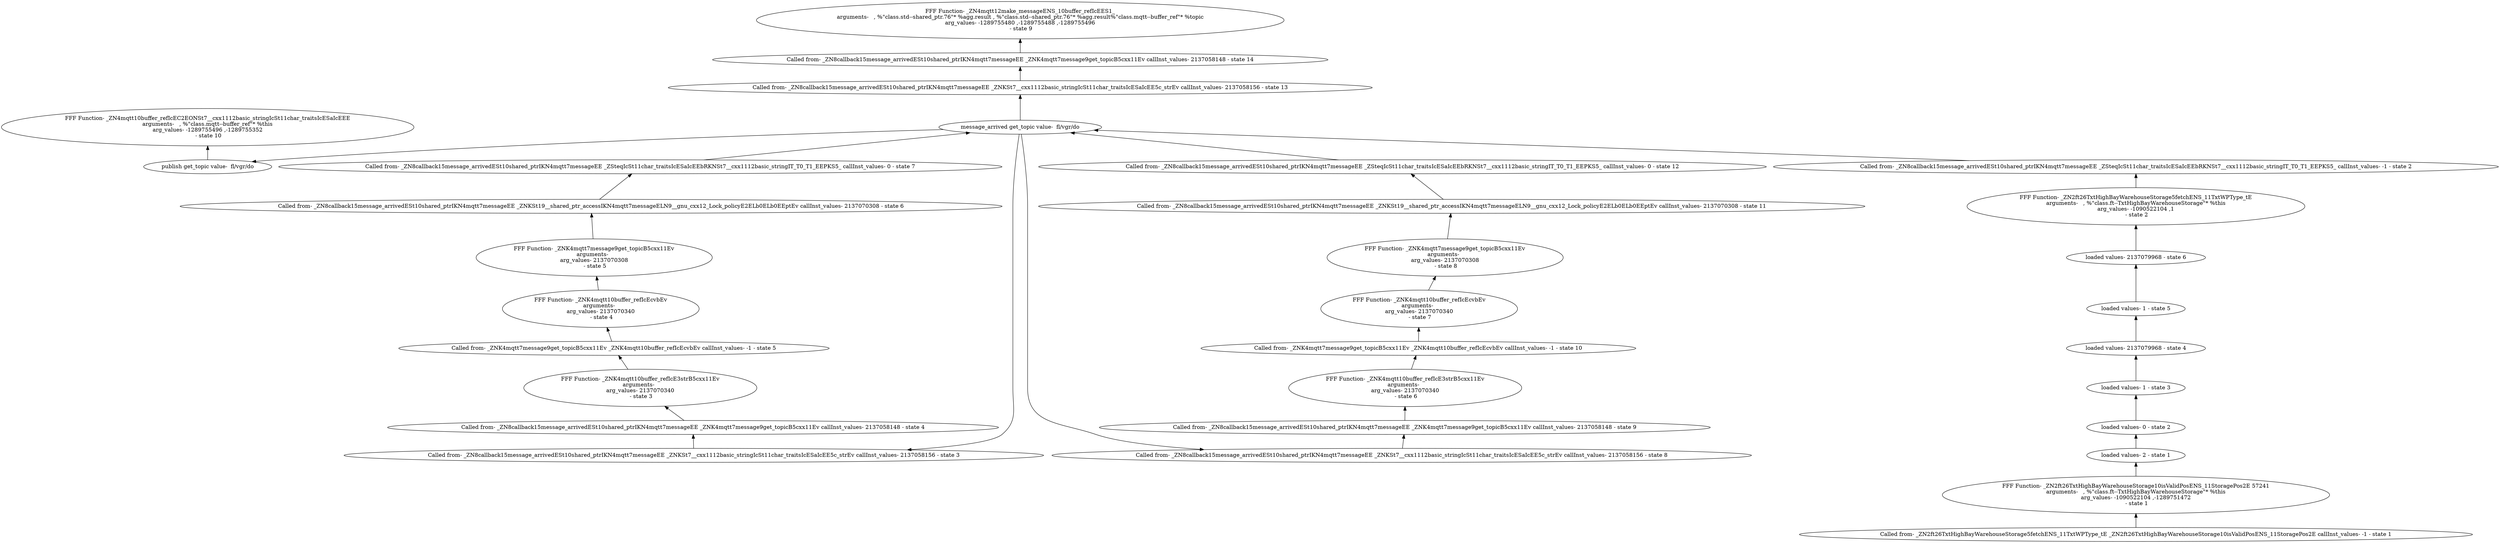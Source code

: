 digraph "graph-0" {
	"Called from- _ZN2ft26TxtHighBayWarehouseStorage5fetchENS_11TxtWPType_tE _ZN2ft26TxtHighBayWarehouseStorage10isValidPosENS_11StoragePos2E callInst_values- -1 - state 1"
	"FFF Function- _ZN2ft26TxtHighBayWarehouseStorage10isValidPosENS_11StoragePos2E 57241
arguments-   , %\"class.ft--TxtHighBayWarehouseStorage\"* %this
arg_values- -1090522104 ,-1289751472
 - state 1"
	"FFF Function- _ZN2ft26TxtHighBayWarehouseStorage10isValidPosENS_11StoragePos2E 57241
arguments-   , %\"class.ft--TxtHighBayWarehouseStorage\"* %this
arg_values- -1090522104 ,-1289751472
 - state 1" -> "Called from- _ZN2ft26TxtHighBayWarehouseStorage5fetchENS_11TxtWPType_tE _ZN2ft26TxtHighBayWarehouseStorage10isValidPosENS_11StoragePos2E callInst_values- -1 - state 1" [dir=back]
	"loaded values- 2 - state 1"
	"loaded values- 2 - state 1" -> "FFF Function- _ZN2ft26TxtHighBayWarehouseStorage10isValidPosENS_11StoragePos2E 57241
arguments-   , %\"class.ft--TxtHighBayWarehouseStorage\"* %this
arg_values- -1090522104 ,-1289751472
 - state 1" [dir=back]
	"loaded values- 0 - state 2"
	"loaded values- 0 - state 2" -> "loaded values- 2 - state 1" [dir=back]
	"loaded values- 1 - state 3"
	"loaded values- 1 - state 3" -> "loaded values- 0 - state 2" [dir=back]
	"loaded values- 2137079968 - state 4"
	"loaded values- 2137079968 - state 4" -> "loaded values- 1 - state 3" [dir=back]
	"loaded values- 1 - state 5"
	"loaded values- 1 - state 5" -> "loaded values- 2137079968 - state 4" [dir=back]
	"loaded values- 2137079968 - state 6"
	"loaded values- 2137079968 - state 6" -> "loaded values- 1 - state 5" [dir=back]
	"FFF Function- _ZN2ft26TxtHighBayWarehouseStorage5fetchENS_11TxtWPType_tE
arguments-   , %\"class.ft--TxtHighBayWarehouseStorage\"* %this
arg_values- -1090522104 ,1
 - state 2"
	"FFF Function- _ZN2ft26TxtHighBayWarehouseStorage5fetchENS_11TxtWPType_tE
arguments-   , %\"class.ft--TxtHighBayWarehouseStorage\"* %this
arg_values- -1090522104 ,1
 - state 2" -> "loaded values- 2137079968 - state 6" [dir=back]
	"Called from- _ZN8callback15message_arrivedESt10shared_ptrIKN4mqtt7messageEE _ZSteqIcSt11char_traitsIcESaIcEEbRKNSt7__cxx1112basic_stringIT_T0_T1_EEPKS5_ callInst_values- -1 - state 2"
	"Called from- _ZN8callback15message_arrivedESt10shared_ptrIKN4mqtt7messageEE _ZSteqIcSt11char_traitsIcESaIcEEbRKNSt7__cxx1112basic_stringIT_T0_T1_EEPKS5_ callInst_values- -1 - state 2" -> "FFF Function- _ZN2ft26TxtHighBayWarehouseStorage5fetchENS_11TxtWPType_tE
arguments-   , %\"class.ft--TxtHighBayWarehouseStorage\"* %this
arg_values- -1090522104 ,1
 - state 2" [dir=back]
	"message_arrived get_topic value-  fl/vgr/do"
	"message_arrived get_topic value-  fl/vgr/do" -> "Called from- _ZN8callback15message_arrivedESt10shared_ptrIKN4mqtt7messageEE _ZSteqIcSt11char_traitsIcESaIcEEbRKNSt7__cxx1112basic_stringIT_T0_T1_EEPKS5_ callInst_values- -1 - state 2" [dir=back]
	"Called from- _ZN8callback15message_arrivedESt10shared_ptrIKN4mqtt7messageEE _ZNKSt7__cxx1112basic_stringIcSt11char_traitsIcESaIcEE5c_strEv callInst_values- 2137058156 - state 3"
	"Called from- _ZN8callback15message_arrivedESt10shared_ptrIKN4mqtt7messageEE _ZNKSt7__cxx1112basic_stringIcSt11char_traitsIcESaIcEE5c_strEv callInst_values- 2137058156 - state 3" -> "message_arrived get_topic value-  fl/vgr/do" [dir=back]
	"Called from- _ZN8callback15message_arrivedESt10shared_ptrIKN4mqtt7messageEE _ZNK4mqtt7message9get_topicB5cxx11Ev callInst_values- 2137058148 - state 4"
	"Called from- _ZN8callback15message_arrivedESt10shared_ptrIKN4mqtt7messageEE _ZNK4mqtt7message9get_topicB5cxx11Ev callInst_values- 2137058148 - state 4" -> "Called from- _ZN8callback15message_arrivedESt10shared_ptrIKN4mqtt7messageEE _ZNKSt7__cxx1112basic_stringIcSt11char_traitsIcESaIcEE5c_strEv callInst_values- 2137058156 - state 3" [dir=back]
	"FFF Function- _ZNK4mqtt10buffer_refIcE3strB5cxx11Ev
arguments-  
arg_values- 2137070340
 - state 3"
	"FFF Function- _ZNK4mqtt10buffer_refIcE3strB5cxx11Ev
arguments-  
arg_values- 2137070340
 - state 3" -> "Called from- _ZN8callback15message_arrivedESt10shared_ptrIKN4mqtt7messageEE _ZNK4mqtt7message9get_topicB5cxx11Ev callInst_values- 2137058148 - state 4" [dir=back]
	"Called from- _ZNK4mqtt7message9get_topicB5cxx11Ev _ZNK4mqtt10buffer_refIcEcvbEv callInst_values- -1 - state 5"
	"Called from- _ZNK4mqtt7message9get_topicB5cxx11Ev _ZNK4mqtt10buffer_refIcEcvbEv callInst_values- -1 - state 5" -> "FFF Function- _ZNK4mqtt10buffer_refIcE3strB5cxx11Ev
arguments-  
arg_values- 2137070340
 - state 3" [dir=back]
	"FFF Function- _ZNK4mqtt10buffer_refIcEcvbEv
arguments-  
arg_values- 2137070340
 - state 4"
	"FFF Function- _ZNK4mqtt10buffer_refIcEcvbEv
arguments-  
arg_values- 2137070340
 - state 4" -> "Called from- _ZNK4mqtt7message9get_topicB5cxx11Ev _ZNK4mqtt10buffer_refIcEcvbEv callInst_values- -1 - state 5" [dir=back]
	"FFF Function- _ZNK4mqtt7message9get_topicB5cxx11Ev
arguments-  
arg_values- 2137070308
 - state 5"
	"FFF Function- _ZNK4mqtt7message9get_topicB5cxx11Ev
arguments-  
arg_values- 2137070308
 - state 5" -> "FFF Function- _ZNK4mqtt10buffer_refIcEcvbEv
arguments-  
arg_values- 2137070340
 - state 4" [dir=back]
	"Called from- _ZN8callback15message_arrivedESt10shared_ptrIKN4mqtt7messageEE _ZNKSt19__shared_ptr_accessIKN4mqtt7messageELN9__gnu_cxx12_Lock_policyE2ELb0ELb0EEptEv callInst_values- 2137070308 - state 6"
	"Called from- _ZN8callback15message_arrivedESt10shared_ptrIKN4mqtt7messageEE _ZNKSt19__shared_ptr_accessIKN4mqtt7messageELN9__gnu_cxx12_Lock_policyE2ELb0ELb0EEptEv callInst_values- 2137070308 - state 6" -> "FFF Function- _ZNK4mqtt7message9get_topicB5cxx11Ev
arguments-  
arg_values- 2137070308
 - state 5" [dir=back]
	"Called from- _ZN8callback15message_arrivedESt10shared_ptrIKN4mqtt7messageEE _ZSteqIcSt11char_traitsIcESaIcEEbRKNSt7__cxx1112basic_stringIT_T0_T1_EEPKS5_ callInst_values- 0 - state 7"
	"Called from- _ZN8callback15message_arrivedESt10shared_ptrIKN4mqtt7messageEE _ZSteqIcSt11char_traitsIcESaIcEEbRKNSt7__cxx1112basic_stringIT_T0_T1_EEPKS5_ callInst_values- 0 - state 7" -> "Called from- _ZN8callback15message_arrivedESt10shared_ptrIKN4mqtt7messageEE _ZNKSt19__shared_ptr_accessIKN4mqtt7messageELN9__gnu_cxx12_Lock_policyE2ELb0ELb0EEptEv callInst_values- 2137070308 - state 6" [dir=back]
	"message_arrived get_topic value-  fl/vgr/do"
	"message_arrived get_topic value-  fl/vgr/do" -> "Called from- _ZN8callback15message_arrivedESt10shared_ptrIKN4mqtt7messageEE _ZSteqIcSt11char_traitsIcESaIcEEbRKNSt7__cxx1112basic_stringIT_T0_T1_EEPKS5_ callInst_values- 0 - state 7" [dir=back]
	"Called from- _ZN8callback15message_arrivedESt10shared_ptrIKN4mqtt7messageEE _ZNKSt7__cxx1112basic_stringIcSt11char_traitsIcESaIcEE5c_strEv callInst_values- 2137058156 - state 8"
	"Called from- _ZN8callback15message_arrivedESt10shared_ptrIKN4mqtt7messageEE _ZNKSt7__cxx1112basic_stringIcSt11char_traitsIcESaIcEE5c_strEv callInst_values- 2137058156 - state 8" -> "message_arrived get_topic value-  fl/vgr/do" [dir=back]
	"Called from- _ZN8callback15message_arrivedESt10shared_ptrIKN4mqtt7messageEE _ZNK4mqtt7message9get_topicB5cxx11Ev callInst_values- 2137058148 - state 9"
	"Called from- _ZN8callback15message_arrivedESt10shared_ptrIKN4mqtt7messageEE _ZNK4mqtt7message9get_topicB5cxx11Ev callInst_values- 2137058148 - state 9" -> "Called from- _ZN8callback15message_arrivedESt10shared_ptrIKN4mqtt7messageEE _ZNKSt7__cxx1112basic_stringIcSt11char_traitsIcESaIcEE5c_strEv callInst_values- 2137058156 - state 8" [dir=back]
	"FFF Function- _ZNK4mqtt10buffer_refIcE3strB5cxx11Ev
arguments-  
arg_values- 2137070340
 - state 6"
	"FFF Function- _ZNK4mqtt10buffer_refIcE3strB5cxx11Ev
arguments-  
arg_values- 2137070340
 - state 6" -> "Called from- _ZN8callback15message_arrivedESt10shared_ptrIKN4mqtt7messageEE _ZNK4mqtt7message9get_topicB5cxx11Ev callInst_values- 2137058148 - state 9" [dir=back]
	"Called from- _ZNK4mqtt7message9get_topicB5cxx11Ev _ZNK4mqtt10buffer_refIcEcvbEv callInst_values- -1 - state 10"
	"Called from- _ZNK4mqtt7message9get_topicB5cxx11Ev _ZNK4mqtt10buffer_refIcEcvbEv callInst_values- -1 - state 10" -> "FFF Function- _ZNK4mqtt10buffer_refIcE3strB5cxx11Ev
arguments-  
arg_values- 2137070340
 - state 6" [dir=back]
	"FFF Function- _ZNK4mqtt10buffer_refIcEcvbEv
arguments-  
arg_values- 2137070340
 - state 7"
	"FFF Function- _ZNK4mqtt10buffer_refIcEcvbEv
arguments-  
arg_values- 2137070340
 - state 7" -> "Called from- _ZNK4mqtt7message9get_topicB5cxx11Ev _ZNK4mqtt10buffer_refIcEcvbEv callInst_values- -1 - state 10" [dir=back]
	"FFF Function- _ZNK4mqtt7message9get_topicB5cxx11Ev
arguments-  
arg_values- 2137070308
 - state 8"
	"FFF Function- _ZNK4mqtt7message9get_topicB5cxx11Ev
arguments-  
arg_values- 2137070308
 - state 8" -> "FFF Function- _ZNK4mqtt10buffer_refIcEcvbEv
arguments-  
arg_values- 2137070340
 - state 7" [dir=back]
	"Called from- _ZN8callback15message_arrivedESt10shared_ptrIKN4mqtt7messageEE _ZNKSt19__shared_ptr_accessIKN4mqtt7messageELN9__gnu_cxx12_Lock_policyE2ELb0ELb0EEptEv callInst_values- 2137070308 - state 11"
	"Called from- _ZN8callback15message_arrivedESt10shared_ptrIKN4mqtt7messageEE _ZNKSt19__shared_ptr_accessIKN4mqtt7messageELN9__gnu_cxx12_Lock_policyE2ELb0ELb0EEptEv callInst_values- 2137070308 - state 11" -> "FFF Function- _ZNK4mqtt7message9get_topicB5cxx11Ev
arguments-  
arg_values- 2137070308
 - state 8" [dir=back]
	"Called from- _ZN8callback15message_arrivedESt10shared_ptrIKN4mqtt7messageEE _ZSteqIcSt11char_traitsIcESaIcEEbRKNSt7__cxx1112basic_stringIT_T0_T1_EEPKS5_ callInst_values- 0 - state 12"
	"Called from- _ZN8callback15message_arrivedESt10shared_ptrIKN4mqtt7messageEE _ZSteqIcSt11char_traitsIcESaIcEEbRKNSt7__cxx1112basic_stringIT_T0_T1_EEPKS5_ callInst_values- 0 - state 12" -> "Called from- _ZN8callback15message_arrivedESt10shared_ptrIKN4mqtt7messageEE _ZNKSt19__shared_ptr_accessIKN4mqtt7messageELN9__gnu_cxx12_Lock_policyE2ELb0ELb0EEptEv callInst_values- 2137070308 - state 11" [dir=back]
	"message_arrived get_topic value-  fl/vgr/do"
	"message_arrived get_topic value-  fl/vgr/do" -> "Called from- _ZN8callback15message_arrivedESt10shared_ptrIKN4mqtt7messageEE _ZSteqIcSt11char_traitsIcESaIcEEbRKNSt7__cxx1112basic_stringIT_T0_T1_EEPKS5_ callInst_values- 0 - state 12" [dir=back]
	"Called from- _ZN8callback15message_arrivedESt10shared_ptrIKN4mqtt7messageEE _ZNKSt7__cxx1112basic_stringIcSt11char_traitsIcESaIcEE5c_strEv callInst_values- 2137058156 - state 13"
	"Called from- _ZN8callback15message_arrivedESt10shared_ptrIKN4mqtt7messageEE _ZNKSt7__cxx1112basic_stringIcSt11char_traitsIcESaIcEE5c_strEv callInst_values- 2137058156 - state 13" -> "message_arrived get_topic value-  fl/vgr/do" [dir=back]
	"Called from- _ZN8callback15message_arrivedESt10shared_ptrIKN4mqtt7messageEE _ZNK4mqtt7message9get_topicB5cxx11Ev callInst_values- 2137058148 - state 14"
	"Called from- _ZN8callback15message_arrivedESt10shared_ptrIKN4mqtt7messageEE _ZNK4mqtt7message9get_topicB5cxx11Ev callInst_values- 2137058148 - state 14" -> "Called from- _ZN8callback15message_arrivedESt10shared_ptrIKN4mqtt7messageEE _ZNKSt7__cxx1112basic_stringIcSt11char_traitsIcESaIcEE5c_strEv callInst_values- 2137058156 - state 13" [dir=back]
	"FFF Function- _ZN4mqtt12make_messageENS_10buffer_refIcEES1_
arguments-   , %\"class.std--shared_ptr.76\"* %agg.result , %\"class.std--shared_ptr.76\"* %agg.result%\"class.mqtt--buffer_ref\"* %topic
arg_values- -1289755480 ,-1289755488 ,-1289755496
 - state 9"
	"FFF Function- _ZN4mqtt12make_messageENS_10buffer_refIcEES1_
arguments-   , %\"class.std--shared_ptr.76\"* %agg.result , %\"class.std--shared_ptr.76\"* %agg.result%\"class.mqtt--buffer_ref\"* %topic
arg_values- -1289755480 ,-1289755488 ,-1289755496
 - state 9" -> "Called from- _ZN8callback15message_arrivedESt10shared_ptrIKN4mqtt7messageEE _ZNK4mqtt7message9get_topicB5cxx11Ev callInst_values- 2137058148 - state 14" [dir=back]
	"publish get_topic value-  fl/vgr/do"
	"message_arrived get_topic value-  fl/vgr/do" -> "publish get_topic value-  fl/vgr/do"
	"FFF Function- _ZN4mqtt10buffer_refIcEC2EONSt7__cxx1112basic_stringIcSt11char_traitsIcESaIcEEE
arguments-   , %\"class.mqtt--buffer_ref\"* %this
arg_values- -1289755496 ,-1289755352
 - state 10"
	"FFF Function- _ZN4mqtt10buffer_refIcEC2EONSt7__cxx1112basic_stringIcSt11char_traitsIcESaIcEEE
arguments-   , %\"class.mqtt--buffer_ref\"* %this
arg_values- -1289755496 ,-1289755352
 - state 10" -> "publish get_topic value-  fl/vgr/do" [dir=back]
}
